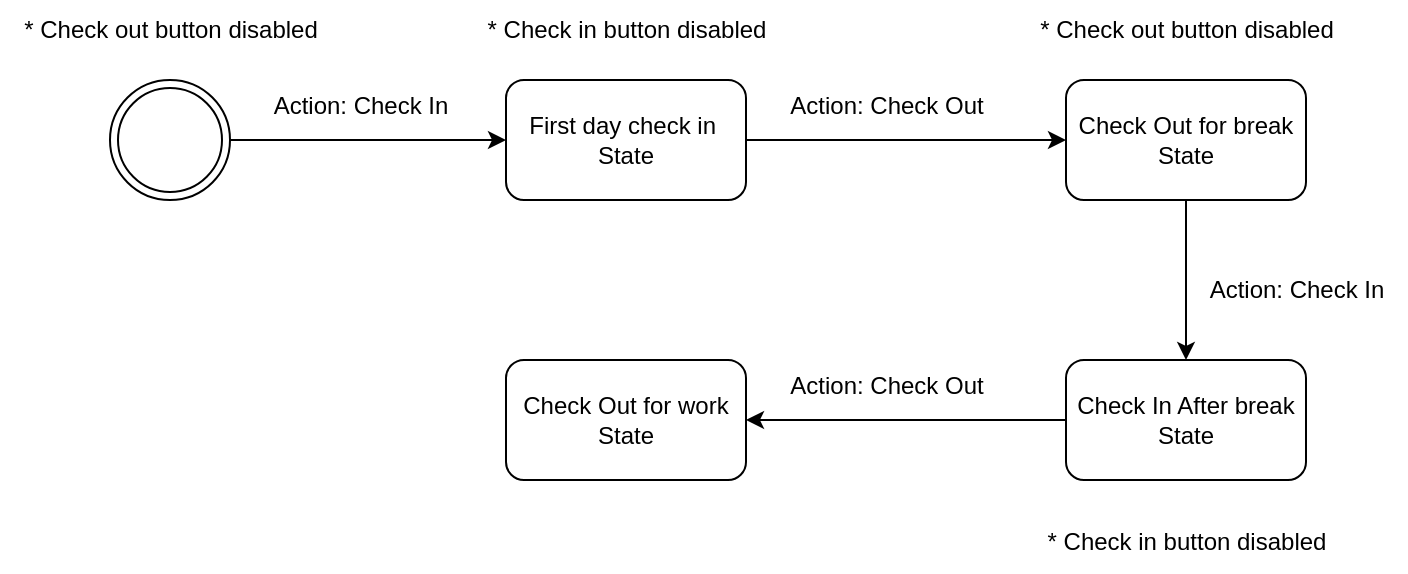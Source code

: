 <mxfile version="27.0.2">
  <diagram name="Page-1" id="2-rbxuh2QCdGbf59dJGu">
    <mxGraphModel dx="1426" dy="841" grid="1" gridSize="10" guides="1" tooltips="1" connect="1" arrows="1" fold="1" page="1" pageScale="1" pageWidth="850" pageHeight="1100" math="0" shadow="0">
      <root>
        <mxCell id="0" />
        <mxCell id="1" parent="0" />
        <mxCell id="6CZ2VVbGzIV4RRF8MSmz-5" value="" style="edgeStyle=orthogonalEdgeStyle;rounded=0;orthogonalLoop=1;jettySize=auto;html=1;" edge="1" parent="1" source="6CZ2VVbGzIV4RRF8MSmz-3" target="6CZ2VVbGzIV4RRF8MSmz-4">
          <mxGeometry relative="1" as="geometry" />
        </mxCell>
        <mxCell id="6CZ2VVbGzIV4RRF8MSmz-3" value="First day check in&amp;nbsp;&lt;br&gt;State" style="rounded=1;whiteSpace=wrap;html=1;" vertex="1" parent="1">
          <mxGeometry x="268" y="212" width="120" height="60" as="geometry" />
        </mxCell>
        <mxCell id="6CZ2VVbGzIV4RRF8MSmz-11" value="" style="edgeStyle=orthogonalEdgeStyle;rounded=0;orthogonalLoop=1;jettySize=auto;html=1;" edge="1" parent="1" source="6CZ2VVbGzIV4RRF8MSmz-4" target="6CZ2VVbGzIV4RRF8MSmz-10">
          <mxGeometry relative="1" as="geometry" />
        </mxCell>
        <mxCell id="6CZ2VVbGzIV4RRF8MSmz-4" value="Check Out for break State" style="whiteSpace=wrap;html=1;rounded=1;" vertex="1" parent="1">
          <mxGeometry x="548" y="212" width="120" height="60" as="geometry" />
        </mxCell>
        <mxCell id="6CZ2VVbGzIV4RRF8MSmz-6" value="Action: Check Out" style="text;html=1;align=center;verticalAlign=middle;resizable=0;points=[];autosize=1;strokeColor=none;fillColor=none;" vertex="1" parent="1">
          <mxGeometry x="398" y="210" width="120" height="30" as="geometry" />
        </mxCell>
        <mxCell id="6CZ2VVbGzIV4RRF8MSmz-13" value="" style="edgeStyle=orthogonalEdgeStyle;rounded=0;orthogonalLoop=1;jettySize=auto;html=1;" edge="1" parent="1" source="6CZ2VVbGzIV4RRF8MSmz-10" target="6CZ2VVbGzIV4RRF8MSmz-12">
          <mxGeometry relative="1" as="geometry" />
        </mxCell>
        <mxCell id="6CZ2VVbGzIV4RRF8MSmz-10" value="Check In After break State" style="whiteSpace=wrap;html=1;rounded=1;" vertex="1" parent="1">
          <mxGeometry x="548" y="352" width="120" height="60" as="geometry" />
        </mxCell>
        <mxCell id="6CZ2VVbGzIV4RRF8MSmz-12" value="Check Out for work State" style="whiteSpace=wrap;html=1;rounded=1;" vertex="1" parent="1">
          <mxGeometry x="268" y="352" width="120" height="60" as="geometry" />
        </mxCell>
        <mxCell id="6CZ2VVbGzIV4RRF8MSmz-14" value="Action: Check In" style="text;html=1;align=center;verticalAlign=middle;resizable=0;points=[];autosize=1;strokeColor=none;fillColor=none;" vertex="1" parent="1">
          <mxGeometry x="608" y="302" width="110" height="30" as="geometry" />
        </mxCell>
        <mxCell id="6CZ2VVbGzIV4RRF8MSmz-15" value="* Check out button disabled" style="text;html=1;align=center;verticalAlign=middle;resizable=0;points=[];autosize=1;strokeColor=none;fillColor=none;" vertex="1" parent="1">
          <mxGeometry x="15" y="172" width="170" height="30" as="geometry" />
        </mxCell>
        <mxCell id="6CZ2VVbGzIV4RRF8MSmz-16" value="Action: Check Out" style="text;html=1;align=center;verticalAlign=middle;resizable=0;points=[];autosize=1;strokeColor=none;fillColor=none;" vertex="1" parent="1">
          <mxGeometry x="398" y="350" width="120" height="30" as="geometry" />
        </mxCell>
        <mxCell id="6CZ2VVbGzIV4RRF8MSmz-17" value="* Check in button disabled" style="text;html=1;align=center;verticalAlign=middle;resizable=0;points=[];autosize=1;strokeColor=none;fillColor=none;" vertex="1" parent="1">
          <mxGeometry x="248" y="172" width="160" height="30" as="geometry" />
        </mxCell>
        <mxCell id="6CZ2VVbGzIV4RRF8MSmz-19" value="" style="edgeStyle=orthogonalEdgeStyle;rounded=0;orthogonalLoop=1;jettySize=auto;html=1;" edge="1" parent="1" source="6CZ2VVbGzIV4RRF8MSmz-18" target="6CZ2VVbGzIV4RRF8MSmz-3">
          <mxGeometry relative="1" as="geometry" />
        </mxCell>
        <mxCell id="6CZ2VVbGzIV4RRF8MSmz-18" value="" style="ellipse;shape=doubleEllipse;html=1;dashed=0;whiteSpace=wrap;aspect=fixed;" vertex="1" parent="1">
          <mxGeometry x="70" y="212" width="60" height="60" as="geometry" />
        </mxCell>
        <mxCell id="6CZ2VVbGzIV4RRF8MSmz-20" value="Action: Check In" style="text;html=1;align=center;verticalAlign=middle;resizable=0;points=[];autosize=1;strokeColor=none;fillColor=none;" vertex="1" parent="1">
          <mxGeometry x="140" y="210" width="110" height="30" as="geometry" />
        </mxCell>
        <mxCell id="6CZ2VVbGzIV4RRF8MSmz-21" value="* Check out button disabled" style="text;html=1;align=center;verticalAlign=middle;resizable=0;points=[];autosize=1;strokeColor=none;fillColor=none;" vertex="1" parent="1">
          <mxGeometry x="523" y="172" width="170" height="30" as="geometry" />
        </mxCell>
        <mxCell id="6CZ2VVbGzIV4RRF8MSmz-22" value="* Check in button disabled" style="text;html=1;align=center;verticalAlign=middle;resizable=0;points=[];autosize=1;strokeColor=none;fillColor=none;" vertex="1" parent="1">
          <mxGeometry x="528" y="428" width="160" height="30" as="geometry" />
        </mxCell>
      </root>
    </mxGraphModel>
  </diagram>
</mxfile>
